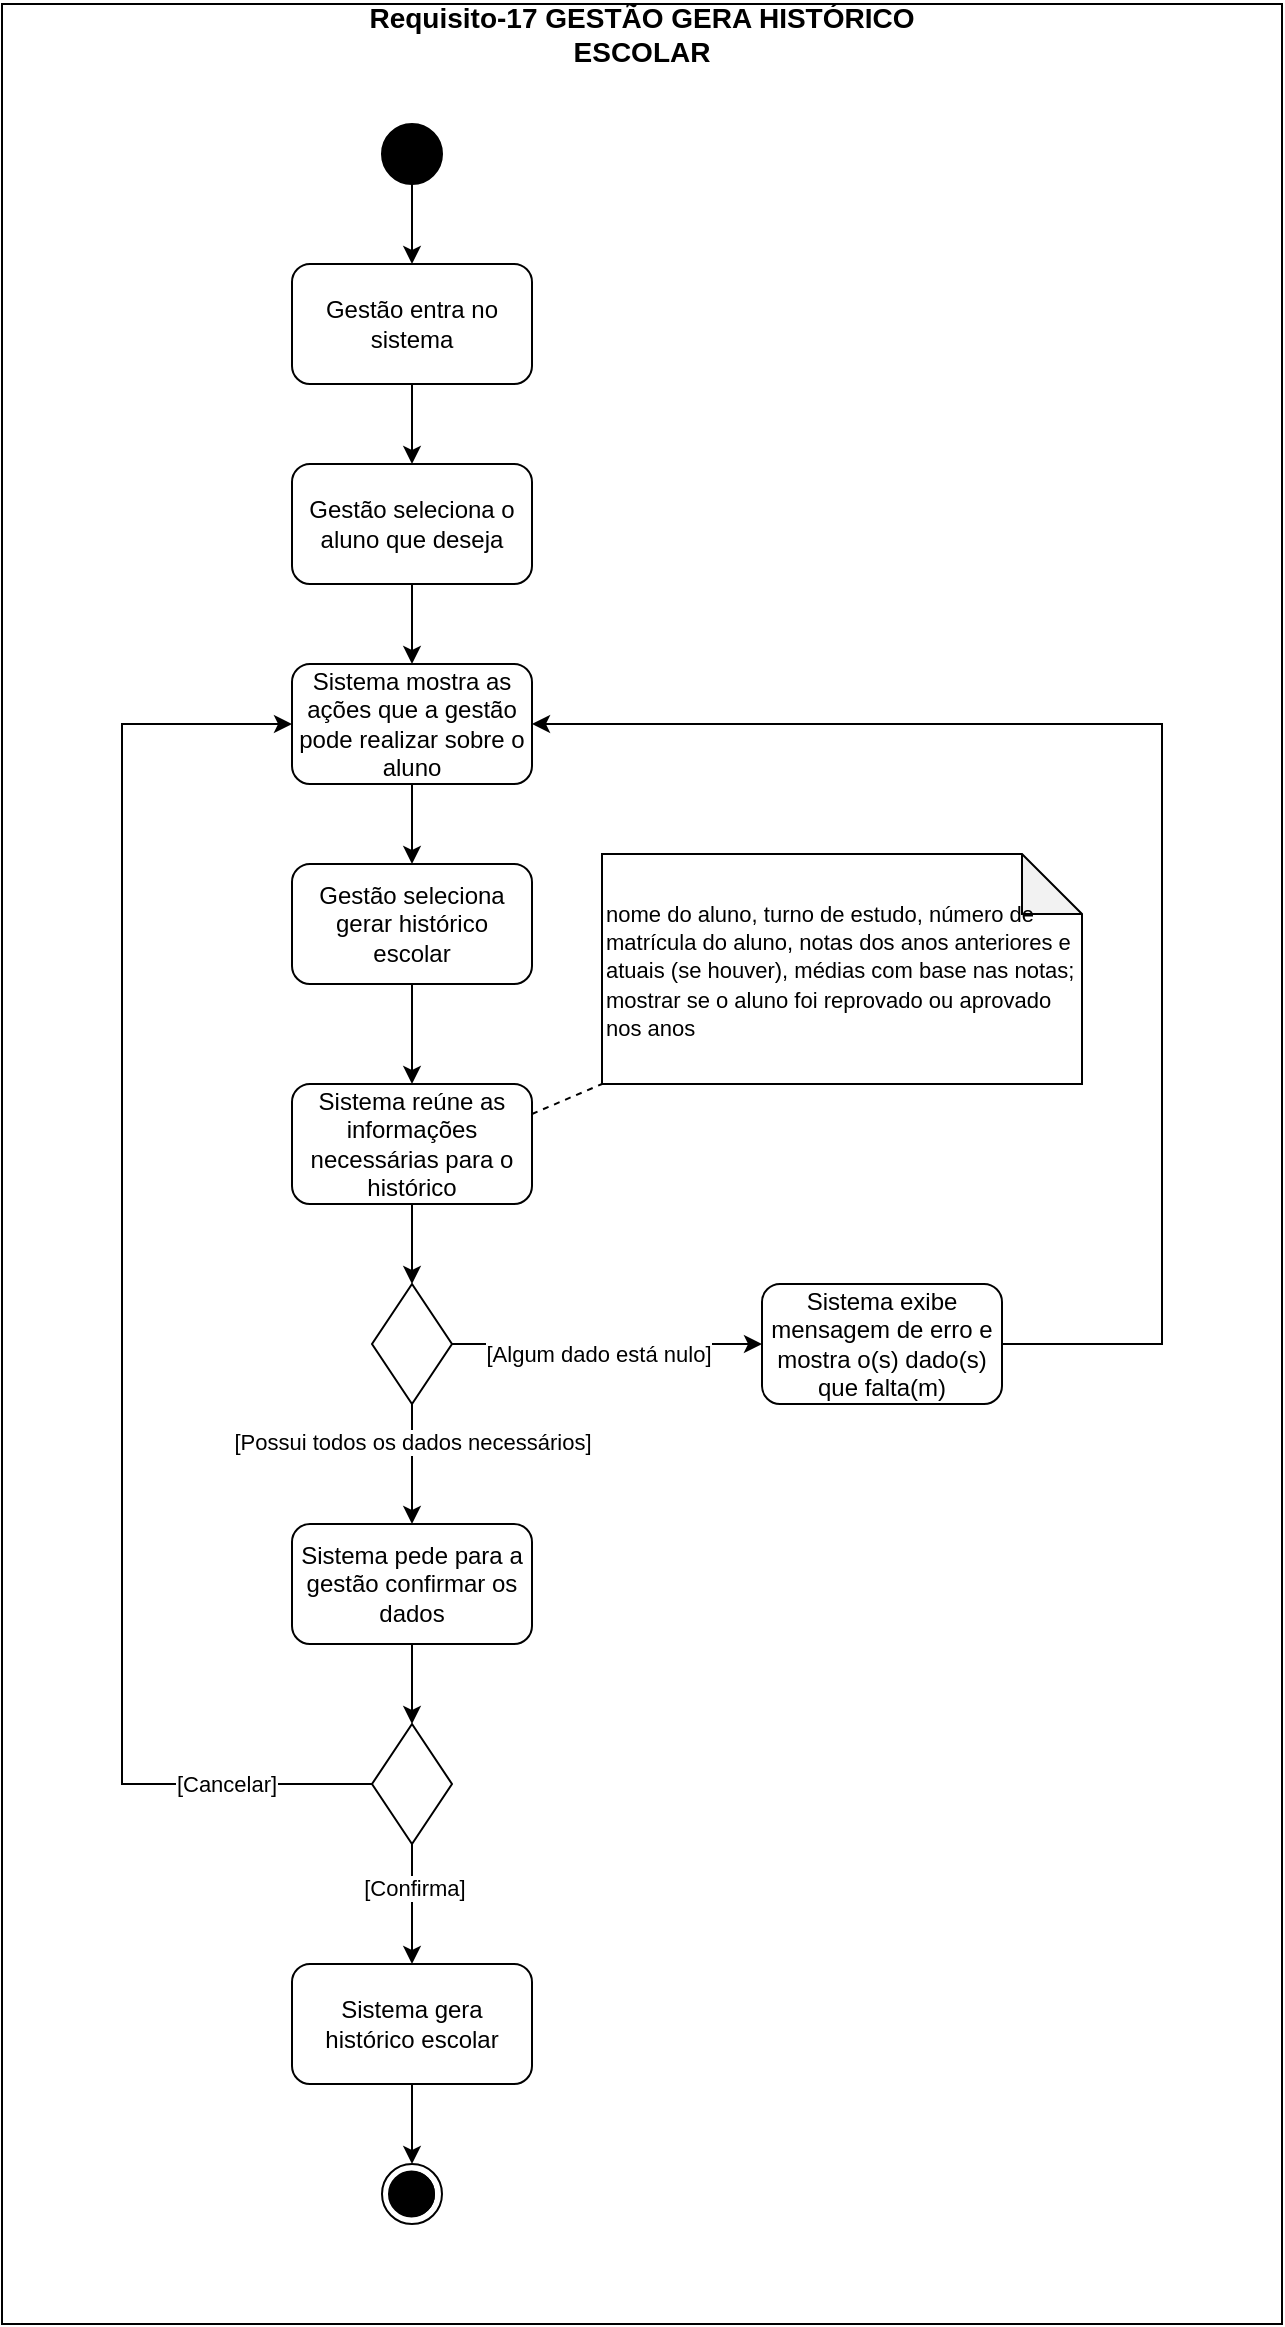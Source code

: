 <mxfile version="26.2.9">
  <diagram name="Página-1" id="2MJimR9oVwQxTo0xw9SD">
    <mxGraphModel dx="948" dy="1740" grid="1" gridSize="10" guides="1" tooltips="1" connect="1" arrows="1" fold="1" page="1" pageScale="1" pageWidth="827" pageHeight="1169" math="0" shadow="0">
      <root>
        <mxCell id="0" />
        <mxCell id="1" parent="0" />
        <mxCell id="4wjB-CnQujIZlB-kZ8fe-33" value="" style="rounded=0;whiteSpace=wrap;html=1;" parent="1" vertex="1">
          <mxGeometry x="100" y="-1050" width="640" height="1160" as="geometry" />
        </mxCell>
        <mxCell id="4wjB-CnQujIZlB-kZ8fe-3" value="" style="edgeStyle=orthogonalEdgeStyle;rounded=0;orthogonalLoop=1;jettySize=auto;html=1;" parent="1" source="4wjB-CnQujIZlB-kZ8fe-1" target="4wjB-CnQujIZlB-kZ8fe-2" edge="1">
          <mxGeometry relative="1" as="geometry" />
        </mxCell>
        <mxCell id="4wjB-CnQujIZlB-kZ8fe-1" value="" style="ellipse;whiteSpace=wrap;html=1;aspect=fixed;fillColor=#000000;" parent="1" vertex="1">
          <mxGeometry x="290" y="-990" width="30" height="30" as="geometry" />
        </mxCell>
        <mxCell id="4wjB-CnQujIZlB-kZ8fe-5" value="" style="edgeStyle=orthogonalEdgeStyle;rounded=0;orthogonalLoop=1;jettySize=auto;html=1;" parent="1" source="4wjB-CnQujIZlB-kZ8fe-2" target="4wjB-CnQujIZlB-kZ8fe-4" edge="1">
          <mxGeometry relative="1" as="geometry" />
        </mxCell>
        <mxCell id="4wjB-CnQujIZlB-kZ8fe-2" value="Gestão entra no sistema" style="rounded=1;whiteSpace=wrap;html=1;fillColor=#FFFFFF;" parent="1" vertex="1">
          <mxGeometry x="245" y="-920" width="120" height="60" as="geometry" />
        </mxCell>
        <mxCell id="4wjB-CnQujIZlB-kZ8fe-7" value="" style="edgeStyle=orthogonalEdgeStyle;rounded=0;orthogonalLoop=1;jettySize=auto;html=1;" parent="1" source="4wjB-CnQujIZlB-kZ8fe-4" target="4wjB-CnQujIZlB-kZ8fe-6" edge="1">
          <mxGeometry relative="1" as="geometry" />
        </mxCell>
        <mxCell id="4wjB-CnQujIZlB-kZ8fe-4" value="Gestão seleciona o aluno que deseja" style="whiteSpace=wrap;html=1;fillColor=#FFFFFF;rounded=1;" parent="1" vertex="1">
          <mxGeometry x="245" y="-820" width="120" height="60" as="geometry" />
        </mxCell>
        <mxCell id="4wjB-CnQujIZlB-kZ8fe-9" value="" style="edgeStyle=orthogonalEdgeStyle;rounded=0;orthogonalLoop=1;jettySize=auto;html=1;" parent="1" source="4wjB-CnQujIZlB-kZ8fe-6" target="4wjB-CnQujIZlB-kZ8fe-8" edge="1">
          <mxGeometry relative="1" as="geometry" />
        </mxCell>
        <mxCell id="4wjB-CnQujIZlB-kZ8fe-6" value="Sistema mostra as ações que a gestão pode realizar sobre o aluno" style="whiteSpace=wrap;html=1;fillColor=#FFFFFF;rounded=1;" parent="1" vertex="1">
          <mxGeometry x="245" y="-720" width="120" height="60" as="geometry" />
        </mxCell>
        <mxCell id="4wjB-CnQujIZlB-kZ8fe-11" value="" style="edgeStyle=orthogonalEdgeStyle;rounded=0;orthogonalLoop=1;jettySize=auto;html=1;" parent="1" source="4wjB-CnQujIZlB-kZ8fe-8" target="4wjB-CnQujIZlB-kZ8fe-10" edge="1">
          <mxGeometry relative="1" as="geometry" />
        </mxCell>
        <mxCell id="4wjB-CnQujIZlB-kZ8fe-8" value="Gestão seleciona gerar histórico escolar" style="whiteSpace=wrap;html=1;fillColor=#FFFFFF;rounded=1;" parent="1" vertex="1">
          <mxGeometry x="245" y="-620" width="120" height="60" as="geometry" />
        </mxCell>
        <mxCell id="fCJycu_71UzZV481T45E-3" style="edgeStyle=orthogonalEdgeStyle;rounded=0;orthogonalLoop=1;jettySize=auto;html=1;exitX=0.5;exitY=1;exitDx=0;exitDy=0;entryX=0.5;entryY=0;entryDx=0;entryDy=0;" parent="1" source="4wjB-CnQujIZlB-kZ8fe-10" target="fCJycu_71UzZV481T45E-2" edge="1">
          <mxGeometry relative="1" as="geometry" />
        </mxCell>
        <mxCell id="4wjB-CnQujIZlB-kZ8fe-10" value="Sistema reúne as informações necessárias para o histórico" style="whiteSpace=wrap;html=1;fillColor=#FFFFFF;rounded=1;" parent="1" vertex="1">
          <mxGeometry x="245" y="-510" width="120" height="60" as="geometry" />
        </mxCell>
        <mxCell id="4wjB-CnQujIZlB-kZ8fe-12" value="&lt;span id=&quot;docs-internal-guid-2104a1e3-7fff-686b-9c69-3e2ca37c10b6&quot;&gt;&lt;span style=&quot;font-family: Arial, sans-serif; font-variant-numeric: normal; font-variant-east-asian: normal; font-variant-alternates: normal; font-variant-position: normal; font-variant-emoji: normal; vertical-align: baseline; white-space-collapse: preserve;&quot;&gt;&lt;font style=&quot;font-size: 11px;&quot;&gt;nome do aluno, turno de estudo, número de matrícula do aluno, notas dos anos anteriores e atuais (se houver), médias com base nas notas; mostrar se o aluno foi reprovado ou aprovado nos anos&lt;/font&gt;&lt;/span&gt;&lt;/span&gt;" style="shape=note;whiteSpace=wrap;html=1;backgroundOutline=1;darkOpacity=0.05;align=left;" parent="1" vertex="1">
          <mxGeometry x="400" y="-625" width="240" height="115" as="geometry" />
        </mxCell>
        <mxCell id="4wjB-CnQujIZlB-kZ8fe-13" value="" style="endArrow=none;dashed=1;html=1;rounded=0;exitX=1;exitY=0.25;exitDx=0;exitDy=0;entryX=0;entryY=1;entryDx=0;entryDy=0;entryPerimeter=0;" parent="1" source="4wjB-CnQujIZlB-kZ8fe-10" target="4wjB-CnQujIZlB-kZ8fe-12" edge="1">
          <mxGeometry width="50" height="50" relative="1" as="geometry">
            <mxPoint x="480" y="-440" as="sourcePoint" />
            <mxPoint x="530" y="-490" as="targetPoint" />
          </mxGeometry>
        </mxCell>
        <mxCell id="4wjB-CnQujIZlB-kZ8fe-17" value="" style="edgeStyle=orthogonalEdgeStyle;rounded=0;orthogonalLoop=1;jettySize=auto;html=1;entryX=0.5;entryY=0;entryDx=0;entryDy=0;" parent="1" source="4wjB-CnQujIZlB-kZ8fe-14" target="4wjB-CnQujIZlB-kZ8fe-18" edge="1">
          <mxGeometry relative="1" as="geometry">
            <mxPoint x="305" y="-320" as="targetPoint" />
          </mxGeometry>
        </mxCell>
        <mxCell id="4wjB-CnQujIZlB-kZ8fe-14" value="Sistema pede para a gestão confirmar os dados" style="whiteSpace=wrap;html=1;fillColor=#FFFFFF;rounded=1;" parent="1" vertex="1">
          <mxGeometry x="245" y="-290" width="120" height="60" as="geometry" />
        </mxCell>
        <mxCell id="4wjB-CnQujIZlB-kZ8fe-20" value="" style="edgeStyle=orthogonalEdgeStyle;rounded=0;orthogonalLoop=1;jettySize=auto;html=1;" parent="1" source="4wjB-CnQujIZlB-kZ8fe-18" target="4wjB-CnQujIZlB-kZ8fe-19" edge="1">
          <mxGeometry relative="1" as="geometry" />
        </mxCell>
        <mxCell id="4wjB-CnQujIZlB-kZ8fe-22" value="[Confirma]" style="edgeLabel;html=1;align=center;verticalAlign=middle;resizable=0;points=[];" parent="4wjB-CnQujIZlB-kZ8fe-20" vertex="1" connectable="0">
          <mxGeometry x="-0.275" y="1" relative="1" as="geometry">
            <mxPoint as="offset" />
          </mxGeometry>
        </mxCell>
        <mxCell id="4wjB-CnQujIZlB-kZ8fe-24" style="edgeStyle=orthogonalEdgeStyle;rounded=0;orthogonalLoop=1;jettySize=auto;html=1;exitX=0;exitY=0.5;exitDx=0;exitDy=0;entryX=0;entryY=0.5;entryDx=0;entryDy=0;" parent="1" source="4wjB-CnQujIZlB-kZ8fe-18" target="4wjB-CnQujIZlB-kZ8fe-6" edge="1">
          <mxGeometry relative="1" as="geometry">
            <Array as="points">
              <mxPoint x="160" y="-160" />
              <mxPoint x="160" y="-690" />
            </Array>
          </mxGeometry>
        </mxCell>
        <mxCell id="4wjB-CnQujIZlB-kZ8fe-26" value="[Cancelar]" style="edgeLabel;html=1;align=center;verticalAlign=middle;resizable=0;points=[];" parent="4wjB-CnQujIZlB-kZ8fe-24" vertex="1" connectable="0">
          <mxGeometry x="-0.803" relative="1" as="geometry">
            <mxPoint as="offset" />
          </mxGeometry>
        </mxCell>
        <mxCell id="4wjB-CnQujIZlB-kZ8fe-18" value="" style="rhombus;whiteSpace=wrap;html=1;" parent="1" vertex="1">
          <mxGeometry x="285" y="-190" width="40" height="60" as="geometry" />
        </mxCell>
        <mxCell id="4wjB-CnQujIZlB-kZ8fe-32" style="edgeStyle=orthogonalEdgeStyle;rounded=0;orthogonalLoop=1;jettySize=auto;html=1;exitX=0.5;exitY=1;exitDx=0;exitDy=0;entryX=0.5;entryY=0;entryDx=0;entryDy=0;" parent="1" source="4wjB-CnQujIZlB-kZ8fe-19" target="4wjB-CnQujIZlB-kZ8fe-30" edge="1">
          <mxGeometry relative="1" as="geometry" />
        </mxCell>
        <mxCell id="4wjB-CnQujIZlB-kZ8fe-19" value="Sistema gera histórico escolar" style="rounded=1;whiteSpace=wrap;html=1;" parent="1" vertex="1">
          <mxGeometry x="245" y="-70" width="120" height="60" as="geometry" />
        </mxCell>
        <mxCell id="4wjB-CnQujIZlB-kZ8fe-29" value="" style="group" parent="1" vertex="1" connectable="0">
          <mxGeometry x="290" y="30" width="30" height="30" as="geometry" />
        </mxCell>
        <mxCell id="4wjB-CnQujIZlB-kZ8fe-30" value="" style="ellipse;shape=doubleEllipse;whiteSpace=wrap;html=1;aspect=fixed;fillColor=#FFFFFF;" parent="4wjB-CnQujIZlB-kZ8fe-29" vertex="1">
          <mxGeometry width="30" height="30" as="geometry" />
        </mxCell>
        <mxCell id="4wjB-CnQujIZlB-kZ8fe-31" value="" style="ellipse;shape=doubleEllipse;whiteSpace=wrap;html=1;aspect=fixed;fillColor=#000000;" parent="4wjB-CnQujIZlB-kZ8fe-29" vertex="1">
          <mxGeometry x="3.5" y="3.75" width="22.5" height="22.5" as="geometry" />
        </mxCell>
        <mxCell id="4wjB-CnQujIZlB-kZ8fe-34" value="Requisito-17 GESTÃO GERA HISTÓRICO ESCOLAR" style="text;html=1;align=center;verticalAlign=middle;whiteSpace=wrap;rounded=0;fontStyle=1;fontSize=14;" parent="1" vertex="1">
          <mxGeometry x="270" y="-1050" width="300" height="30" as="geometry" />
        </mxCell>
        <mxCell id="fCJycu_71UzZV481T45E-4" style="edgeStyle=orthogonalEdgeStyle;rounded=0;orthogonalLoop=1;jettySize=auto;html=1;exitX=0.5;exitY=1;exitDx=0;exitDy=0;entryX=0.5;entryY=0;entryDx=0;entryDy=0;" parent="1" source="fCJycu_71UzZV481T45E-2" target="4wjB-CnQujIZlB-kZ8fe-14" edge="1">
          <mxGeometry relative="1" as="geometry" />
        </mxCell>
        <mxCell id="fCJycu_71UzZV481T45E-8" value="[Possui todos os dados necessários]" style="edgeLabel;html=1;align=center;verticalAlign=middle;resizable=0;points=[];" parent="fCJycu_71UzZV481T45E-4" vertex="1" connectable="0">
          <mxGeometry x="-0.367" relative="1" as="geometry">
            <mxPoint as="offset" />
          </mxGeometry>
        </mxCell>
        <mxCell id="fCJycu_71UzZV481T45E-6" value="" style="edgeStyle=orthogonalEdgeStyle;rounded=0;orthogonalLoop=1;jettySize=auto;html=1;" parent="1" source="fCJycu_71UzZV481T45E-2" target="fCJycu_71UzZV481T45E-5" edge="1">
          <mxGeometry relative="1" as="geometry" />
        </mxCell>
        <mxCell id="fCJycu_71UzZV481T45E-7" value="[Algum dado está nulo]" style="edgeLabel;html=1;align=center;verticalAlign=middle;resizable=0;points=[];" parent="fCJycu_71UzZV481T45E-6" vertex="1" connectable="0">
          <mxGeometry x="-0.056" y="-5" relative="1" as="geometry">
            <mxPoint as="offset" />
          </mxGeometry>
        </mxCell>
        <mxCell id="fCJycu_71UzZV481T45E-2" value="" style="rhombus;whiteSpace=wrap;html=1;" parent="1" vertex="1">
          <mxGeometry x="285" y="-410" width="40" height="60" as="geometry" />
        </mxCell>
        <mxCell id="F84FBc6X93MGazKzr7fv-1" style="edgeStyle=orthogonalEdgeStyle;rounded=0;orthogonalLoop=1;jettySize=auto;html=1;exitX=1;exitY=0.5;exitDx=0;exitDy=0;entryX=1;entryY=0.5;entryDx=0;entryDy=0;" edge="1" parent="1" source="fCJycu_71UzZV481T45E-5" target="4wjB-CnQujIZlB-kZ8fe-6">
          <mxGeometry relative="1" as="geometry">
            <Array as="points">
              <mxPoint x="680" y="-380" />
              <mxPoint x="680" y="-690" />
            </Array>
          </mxGeometry>
        </mxCell>
        <mxCell id="fCJycu_71UzZV481T45E-5" value="Sistema exibe mensagem de erro e mostra o(s) dado(s) que falta(m)" style="rounded=1;whiteSpace=wrap;html=1;" parent="1" vertex="1">
          <mxGeometry x="480" y="-410" width="120" height="60" as="geometry" />
        </mxCell>
      </root>
    </mxGraphModel>
  </diagram>
</mxfile>
